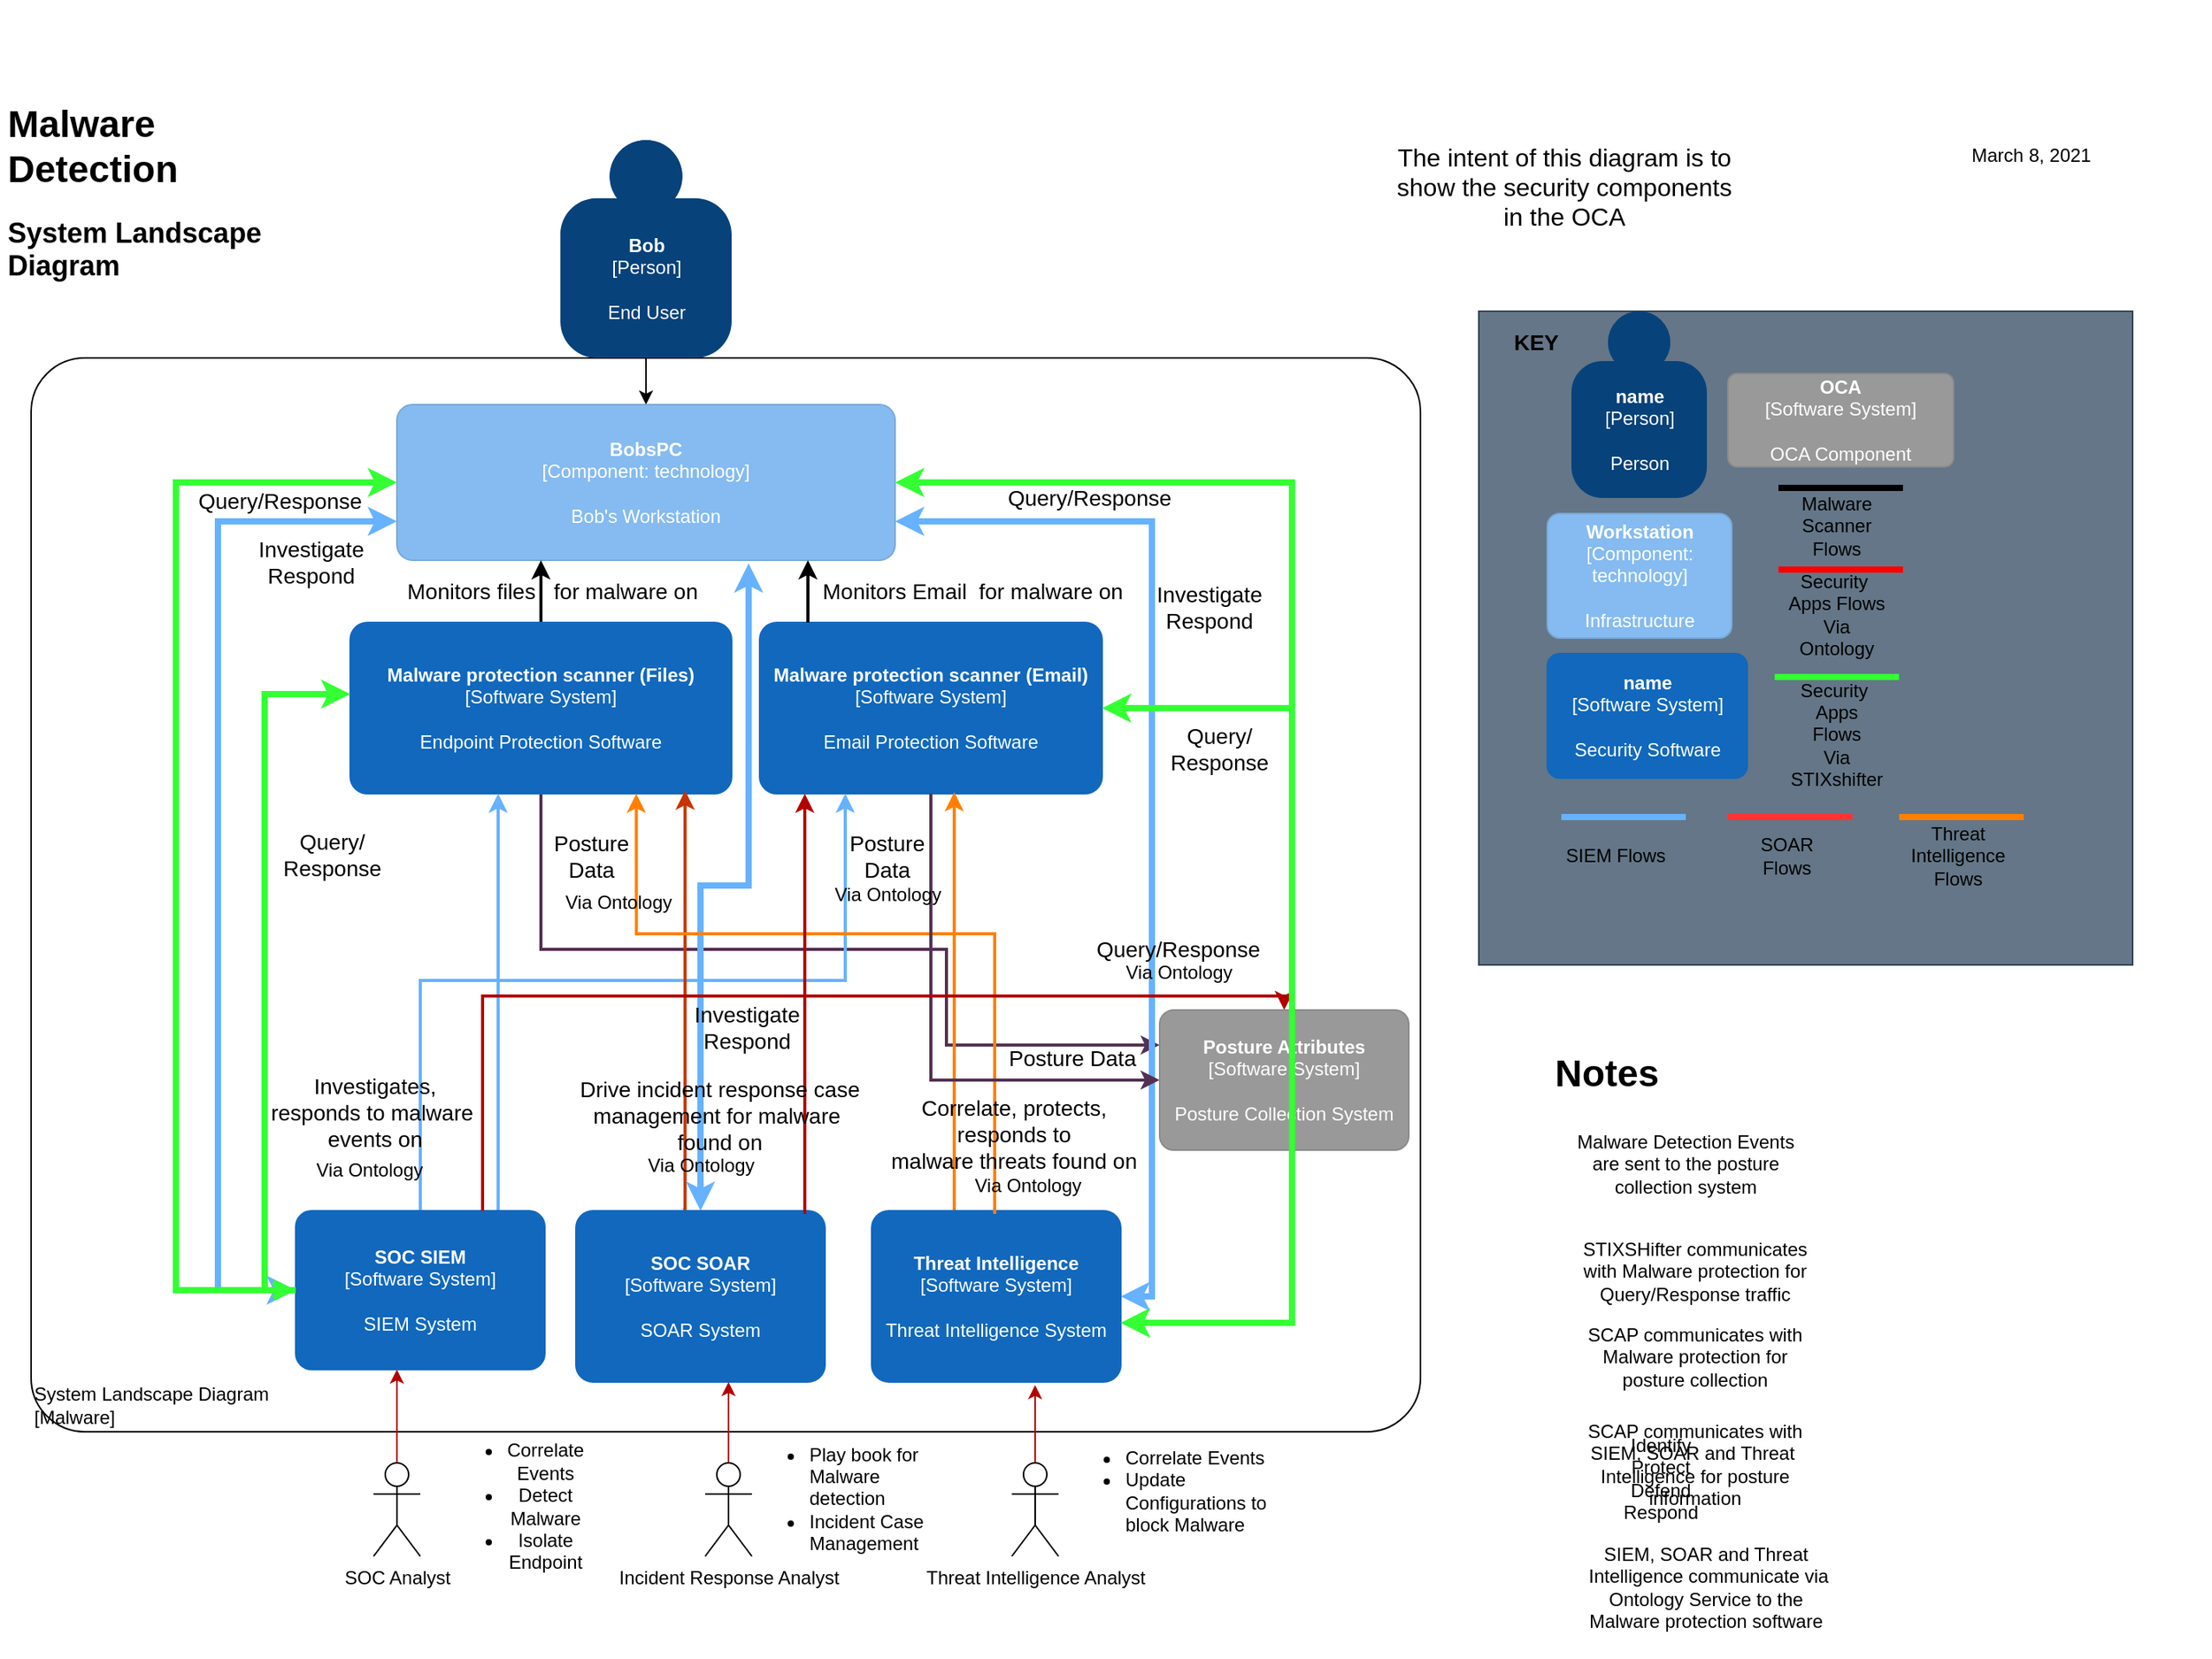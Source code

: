 <mxfile version="14.3.2" type="device"><diagram name="Page-1" id="90a13364-a465-7bf4-72fc-28e22215d7a0"><mxGraphModel dx="1138" dy="607" grid="1" gridSize="10" guides="1" tooltips="1" connect="1" arrows="1" fold="1" page="1" pageScale="1.5" pageWidth="1169" pageHeight="826" background="#ffffff" math="0" shadow="0"><root><mxCell id="0" style=";html=1;"/><mxCell id="1" style=";html=1;" parent="0"/><object placeholders="1" c4Name="System Landscape Diagram" c4Type="ExecutionEnvironment" c4Application="Malware" label="&lt;div style=&quot;text-align: left&quot;&gt;%c4Name%&lt;/div&gt;&lt;div style=&quot;text-align: left&quot;&gt;[%c4Application%]&lt;/div&gt;" id="g7gHun6kYug9L3gwXGvY-94"><mxCell style="rounded=1;whiteSpace=wrap;html=1;labelBackgroundColor=none;fillColor=#ffffff;fontColor=#000000;align=left;arcSize=5;strokeColor=#000000;verticalAlign=bottom;metaEdit=1;metaData={&quot;c4Type&quot;:{&quot;editable&quot;:false}};points=[[0.25,0,0],[0.5,0,0],[0.75,0,0],[1,0.25,0],[1,0.5,0],[1,0.75,0],[0.75,1,0],[0.5,1,0],[0.25,1,0],[0,0.75,0],[0,0.5,0],[0,0.25,0]];" parent="1" vertex="1"><mxGeometry x="140" y="420" width="892.5" height="690" as="geometry"/></mxCell></object><mxCell id="g7gHun6kYug9L3gwXGvY-81" value="" style="whiteSpace=wrap;html=1;aspect=fixed;fontSize=14;align=left;fillColor=#647687;strokeColor=#314354;fontColor=#ffffff;" parent="1" vertex="1"><mxGeometry x="1070" y="390" width="420" height="420" as="geometry"/></mxCell><mxCell id="1KHpHJtyTIQriAGGrLbv-12" value="" style="edgeStyle=orthogonalEdgeStyle;rounded=0;orthogonalLoop=1;jettySize=auto;html=1;" parent="1" source="g7gHun6kYug9L3gwXGvY-1" target="g7gHun6kYug9L3gwXGvY-2" edge="1"><mxGeometry relative="1" as="geometry"/></mxCell><object placeholders="1" c4Name="Bob" c4Type="Person" c4Description="End User" label="&lt;b&gt;%c4Name%&lt;/b&gt;&lt;div&gt;[%c4Type%]&lt;/div&gt;&lt;br&gt;&lt;div&gt;%c4Description%&lt;/div&gt;" id="g7gHun6kYug9L3gwXGvY-1"><mxCell style="html=1;dashed=0;whitespace=wrap;fillColor=#08427b;strokeColor=none;fontColor=#ffffff;shape=mxgraph.c4.person;align=center;metaEdit=1;points=[[0.5,0,0],[1,0.5,0],[1,0.75,0],[0.75,1,0],[0.5,1,0],[0.25,1,0],[0,0.75,0],[0,0.5,0]];metaData={&quot;c4Type&quot;:{&quot;editable&quot;:false}};" parent="1" vertex="1"><mxGeometry x="480" y="280" width="110.0" height="140" as="geometry"/></mxCell></object><object placeholders="1" c4Name="BobsPC" c4Type="Component" c4Technology="technology" c4Description="Bob's Workstation  " label="&lt;b&gt;%c4Name%&lt;/b&gt;&lt;div&gt;[%c4Type%: %c4Technology%]&lt;/div&gt;&lt;br&gt;&lt;div&gt;%c4Description%&lt;/div&gt;" id="g7gHun6kYug9L3gwXGvY-2"><mxCell style="rounded=1;whiteSpace=wrap;html=1;labelBackgroundColor=none;fillColor=#85BBF0;fontColor=#ffffff;align=center;arcSize=10;strokeColor=#78A8D8;metaEdit=1;metaData={&quot;c4Type&quot;:{&quot;editable&quot;:false}};points=[[0.25,0,0],[0.5,0,0],[0.75,0,0],[1,0.25,0],[1,0.5,0],[1,0.75,0],[0.75,1,0],[0.5,1,0],[0.25,1,0],[0,0.75,0],[0,0.5,0],[0,0.25,0]];" parent="1" vertex="1"><mxGeometry x="375" y="450" width="320" height="100" as="geometry"/></mxCell></object><mxCell id="g7gHun6kYug9L3gwXGvY-87" value="" style="edgeStyle=orthogonalEdgeStyle;rounded=0;orthogonalLoop=1;jettySize=auto;html=1;startArrow=none;startFill=0;strokeWidth=2;fontSize=14;" parent="1" source="g7gHun6kYug9L3gwXGvY-5" target="g7gHun6kYug9L3gwXGvY-2" edge="1"><mxGeometry relative="1" as="geometry"><Array as="points"><mxPoint x="420" y="590"/><mxPoint x="420" y="590"/></Array></mxGeometry></mxCell><mxCell id="g7gHun6kYug9L3gwXGvY-146" style="edgeStyle=orthogonalEdgeStyle;rounded=0;orthogonalLoop=1;jettySize=auto;html=1;entryX=0;entryY=0.25;entryDx=0;entryDy=0;entryPerimeter=0;startArrow=none;startFill=0;strokeWidth=2;fontSize=16;fillColor=#6d8764;strokeColor=#543154;" parent="1" source="g7gHun6kYug9L3gwXGvY-5" target="g7gHun6kYug9L3gwXGvY-152" edge="1"><mxGeometry relative="1" as="geometry"><mxPoint x="467.82" y="758.98" as="targetPoint"/><Array as="points"><mxPoint x="468" y="800"/><mxPoint x="728" y="800"/><mxPoint x="728" y="862"/></Array></mxGeometry></mxCell><object placeholders="1" c4Name="Malware protection scanner (Files)" c4Type="Software System" c4Description="Endpoint Protection Software " label="&lt;b&gt;%c4Name%&lt;/b&gt;&lt;div&gt;[%c4Type%]&lt;/div&gt;&lt;br&gt;&lt;div&gt;%c4Description%&lt;/div&gt;" id="g7gHun6kYug9L3gwXGvY-5"><mxCell style="rounded=1;whiteSpace=wrap;html=1;labelBackgroundColor=none;fillColor=#1168BD;fontColor=#ffffff;align=center;arcSize=10;strokeColor=#1168BD;metaEdit=1;metaData={&quot;c4Type&quot;:{&quot;editable&quot;:false}};points=[[0.25,0,0],[0.5,0,0],[0.75,0,0],[1,0.25,0],[1,0.5,0],[1,0.75,0],[0.75,1,0],[0.5,1,0],[0.25,1,0],[0,0.75,0],[0,0.5,0],[0,0.25,0]];" parent="1" vertex="1"><mxGeometry x="345" y="590" width="245" height="110" as="geometry"/></mxCell></object><object placeholders="1" c4Name="Malware protection scanner (Email)" c4Type="Software System" c4Description="Email Protection Software " label="&lt;b&gt;%c4Name%&lt;/b&gt;&lt;div&gt;[%c4Type%]&lt;/div&gt;&lt;br&gt;&lt;div&gt;%c4Description%&lt;/div&gt;" id="g7gHun6kYug9L3gwXGvY-6"><mxCell style="rounded=1;whiteSpace=wrap;html=1;labelBackgroundColor=none;fillColor=#1168BD;fontColor=#ffffff;align=center;arcSize=10;strokeColor=#1168BD;metaEdit=1;metaData={&quot;c4Type&quot;:{&quot;editable&quot;:false}};points=[[0.25,0,0],[0.5,0,0],[0.75,0,0],[1,0.25,0],[1,0.5,0],[1,0.75,0],[0.75,1,0],[0.5,1,0],[0.25,1,0],[0,0.75,0],[0,0.5,0],[0,0.25,0]];" parent="1" vertex="1"><mxGeometry x="608" y="590" width="220" height="110" as="geometry"/></mxCell></object><mxCell id="g7gHun6kYug9L3gwXGvY-33" value="&lt;h1&gt;Malware Detection &amp;nbsp;&lt;/h1&gt;&lt;div&gt;&lt;font style=&quot;font-size: 18px&quot;&gt;&lt;b&gt;System Landscape Diagram&lt;/b&gt;&lt;/font&gt;&lt;/div&gt;" style="text;html=1;strokeColor=none;fillColor=none;spacing=5;spacingTop=-20;whiteSpace=wrap;overflow=hidden;rounded=0;" parent="1" vertex="1"><mxGeometry x="120" y="250" width="200" height="140" as="geometry"/></mxCell><mxCell id="g7gHun6kYug9L3gwXGvY-148" style="edgeStyle=orthogonalEdgeStyle;rounded=0;orthogonalLoop=1;jettySize=auto;html=1;startArrow=none;startFill=0;strokeWidth=2;fontSize=16;fillColor=#fa6800;strokeColor=#66B2FF;" parent="1" edge="1"><mxGeometry relative="1" as="geometry"><Array as="points"/><mxPoint x="440" y="700" as="targetPoint"/><mxPoint x="440" y="970" as="sourcePoint"/></mxGeometry></mxCell><mxCell id="1KHpHJtyTIQriAGGrLbv-35" style="edgeStyle=orthogonalEdgeStyle;rounded=0;orthogonalLoop=1;jettySize=auto;html=1;exitX=0.5;exitY=0;exitDx=0;exitDy=0;exitPerimeter=0;entryX=0.25;entryY=1;entryDx=0;entryDy=0;entryPerimeter=0;strokeWidth=2;fillColor=#e51400;strokeColor=#66B2FF;" parent="1" source="g7gHun6kYug9L3gwXGvY-35" target="g7gHun6kYug9L3gwXGvY-6" edge="1"><mxGeometry relative="1" as="geometry"><Array as="points"><mxPoint x="390" y="820"/><mxPoint x="663" y="820"/></Array></mxGeometry></mxCell><mxCell id="55VbiCEMvGMI-h-ybovB-15" style="edgeStyle=orthogonalEdgeStyle;rounded=0;orthogonalLoop=1;jettySize=auto;html=1;entryX=0;entryY=0.75;entryDx=0;entryDy=0;entryPerimeter=0;startArrow=classic;startFill=1;strokeWidth=4;strokeColor=#66B2FF;" edge="1" parent="1" source="g7gHun6kYug9L3gwXGvY-35" target="g7gHun6kYug9L3gwXGvY-2"><mxGeometry relative="1" as="geometry"><Array as="points"><mxPoint x="260" y="1019"/><mxPoint x="260" y="525"/></Array></mxGeometry></mxCell><object placeholders="1" c4Name="SOC SIEM" c4Type="Software System" c4Description="SIEM System" label="&lt;b&gt;%c4Name%&lt;/b&gt;&lt;div&gt;[%c4Type%]&lt;/div&gt;&lt;br&gt;&lt;div&gt;%c4Description%&lt;/div&gt;" id="g7gHun6kYug9L3gwXGvY-35"><mxCell style="rounded=1;whiteSpace=wrap;html=1;labelBackgroundColor=none;fillColor=#1168BD;fontColor=#ffffff;align=center;arcSize=10;strokeColor=#1168BD;metaEdit=1;metaData={&quot;c4Type&quot;:{&quot;editable&quot;:false}};points=[[0.25,0,0],[0.5,0,0],[0.75,0,0],[1,0.25,0],[1,0.5,0],[1,0.75,0],[0.75,1,0],[0.5,1,0],[0.25,1,0],[0,0.75,0],[0,0.5,0],[0,0.25,0]];" parent="1" vertex="1"><mxGeometry x="310" y="968" width="160" height="102" as="geometry"/></mxCell></object><mxCell id="g7gHun6kYug9L3gwXGvY-151" style="edgeStyle=orthogonalEdgeStyle;rounded=0;orthogonalLoop=1;jettySize=auto;html=1;exitX=0.431;exitY=-0.009;exitDx=0;exitDy=0;exitPerimeter=0;entryX=0.878;entryY=0.982;entryDx=0;entryDy=0;entryPerimeter=0;startArrow=none;startFill=0;strokeWidth=2;fontSize=16;fillColor=#fa6800;strokeColor=#C73500;" parent="1" source="g7gHun6kYug9L3gwXGvY-36" target="g7gHun6kYug9L3gwXGvY-5" edge="1"><mxGeometry relative="1" as="geometry"><mxPoint x="570" y="974" as="sourcePoint"/><mxPoint x="569.09" y="828" as="targetPoint"/><Array as="points"><mxPoint x="560" y="967"/></Array></mxGeometry></mxCell><mxCell id="55VbiCEMvGMI-h-ybovB-17" style="edgeStyle=orthogonalEdgeStyle;rounded=0;orthogonalLoop=1;jettySize=auto;html=1;entryX=0.706;entryY=1.02;entryDx=0;entryDy=0;entryPerimeter=0;startArrow=classic;startFill=1;strokeColor=#66B2FF;strokeWidth=4;" edge="1" parent="1" source="g7gHun6kYug9L3gwXGvY-36" target="g7gHun6kYug9L3gwXGvY-2"><mxGeometry relative="1" as="geometry"/></mxCell><object placeholders="1" c4Name="SOC SOAR" c4Type="Software System" c4Description="SOAR System" label="&lt;b&gt;%c4Name%&lt;/b&gt;&lt;div&gt;[%c4Type%]&lt;/div&gt;&lt;br&gt;&lt;div&gt;%c4Description%&lt;/div&gt;" id="g7gHun6kYug9L3gwXGvY-36"><mxCell style="rounded=1;whiteSpace=wrap;html=1;labelBackgroundColor=none;fillColor=#1168BD;fontColor=#ffffff;align=center;arcSize=10;strokeColor=#1168BD;metaEdit=1;metaData={&quot;c4Type&quot;:{&quot;editable&quot;:false}};points=[[0.25,0,0],[0.5,0,0],[0.75,0,0],[1,0.25,0],[1,0.5,0],[1,0.75,0],[0.75,1,0],[0.5,1,0],[0.25,1,0],[0,0.75,0],[0,0.5,0],[0,0.25,0]];" parent="1" vertex="1"><mxGeometry x="490" y="968" width="160" height="110.0" as="geometry"/></mxCell></object><mxCell id="g7gHun6kYug9L3gwXGvY-149" style="edgeStyle=orthogonalEdgeStyle;rounded=0;orthogonalLoop=1;jettySize=auto;html=1;startArrow=none;startFill=0;strokeWidth=2;fontSize=16;fillColor=#fa6800;exitX=0.338;exitY=0.009;exitDx=0;exitDy=0;exitPerimeter=0;strokeColor=#FF8000;" parent="1" source="g7gHun6kYug9L3gwXGvY-37" edge="1"><mxGeometry relative="1" as="geometry"><mxPoint x="733" y="962" as="sourcePoint"/><mxPoint x="733" y="699" as="targetPoint"/><Array as="points"><mxPoint x="733" y="969"/></Array></mxGeometry></mxCell><mxCell id="55VbiCEMvGMI-h-ybovB-20" style="edgeStyle=orthogonalEdgeStyle;rounded=0;orthogonalLoop=1;jettySize=auto;html=1;entryX=1;entryY=0.75;entryDx=0;entryDy=0;entryPerimeter=0;startArrow=classic;startFill=1;strokeColor=#66B2FF;strokeWidth=4;" edge="1" parent="1" source="g7gHun6kYug9L3gwXGvY-37" target="g7gHun6kYug9L3gwXGvY-2"><mxGeometry relative="1" as="geometry"><Array as="points"><mxPoint x="860" y="1023"/><mxPoint x="860" y="525"/></Array></mxGeometry></mxCell><object placeholders="1" c4Name="Threat Intelligence" c4Type="Software System" c4Description="Threat Intelligence System" label="&lt;b&gt;%c4Name%&lt;/b&gt;&lt;div&gt;[%c4Type%]&lt;/div&gt;&lt;br&gt;&lt;div&gt;%c4Description%&lt;/div&gt;" id="g7gHun6kYug9L3gwXGvY-37"><mxCell style="rounded=1;whiteSpace=wrap;html=1;labelBackgroundColor=none;fillColor=#1168BD;fontColor=#ffffff;align=center;arcSize=10;strokeColor=#1168BD;metaEdit=1;metaData={&quot;c4Type&quot;:{&quot;editable&quot;:false}};points=[[0.25,0,0],[0.5,0,0],[0.75,0,0],[1,0.25,0],[1,0.5,0],[1,0.75,0],[0.75,1,0],[0.5,1,0],[0.25,1,0],[0,0.75,0],[0,0.5,0],[0,0.25,0]];" parent="1" vertex="1"><mxGeometry x="680" y="968" width="160" height="110.0" as="geometry"/></mxCell></object><mxCell id="g7gHun6kYug9L3gwXGvY-38" value="&lt;font style=&quot;font-size: 16px;&quot;&gt;The intent of this diagram is to show the security components in the OCA&lt;/font&gt;" style="text;html=1;strokeColor=none;fillColor=none;align=center;verticalAlign=middle;whiteSpace=wrap;rounded=0;fontSize=16;" parent="1" vertex="1"><mxGeometry x="1010" y="190" width="230" height="240" as="geometry"/></mxCell><mxCell id="g7gHun6kYug9L3gwXGvY-52" value="Malware Detection Events are sent to the posture collection system" style="text;html=1;strokeColor=none;fillColor=none;align=center;verticalAlign=middle;whiteSpace=wrap;rounded=0;" parent="1" vertex="1"><mxGeometry x="1123" y="893" width="160" height="90" as="geometry"/></mxCell><mxCell id="1KHpHJtyTIQriAGGrLbv-20" style="edgeStyle=orthogonalEdgeStyle;rounded=0;orthogonalLoop=1;jettySize=auto;html=1;entryX=0.406;entryY=1;entryDx=0;entryDy=0;entryPerimeter=0;fillColor=#e51400;strokeColor=#B20000;" parent="1" source="g7gHun6kYug9L3gwXGvY-54" target="g7gHun6kYug9L3gwXGvY-35" edge="1"><mxGeometry relative="1" as="geometry"/></mxCell><mxCell id="g7gHun6kYug9L3gwXGvY-54" value="SOC Analyst" style="shape=umlActor;verticalLabelPosition=bottom;verticalAlign=top;html=1;outlineConnect=0;" parent="1" vertex="1"><mxGeometry x="360" y="1130" width="30" height="60" as="geometry"/></mxCell><mxCell id="1KHpHJtyTIQriAGGrLbv-19" style="edgeStyle=orthogonalEdgeStyle;rounded=0;orthogonalLoop=1;jettySize=auto;html=1;exitX=0.5;exitY=0;exitDx=0;exitDy=0;exitPerimeter=0;fillColor=#e51400;strokeColor=#B20000;" parent="1" source="g7gHun6kYug9L3gwXGvY-55" target="g7gHun6kYug9L3gwXGvY-36" edge="1"><mxGeometry relative="1" as="geometry"><Array as="points"><mxPoint x="588" y="1080"/><mxPoint x="588" y="1080"/></Array></mxGeometry></mxCell><mxCell id="g7gHun6kYug9L3gwXGvY-55" value="Incident Response Analyst" style="shape=umlActor;verticalLabelPosition=bottom;verticalAlign=top;html=1;outlineConnect=0;" parent="1" vertex="1"><mxGeometry x="573" y="1130" width="30" height="60" as="geometry"/></mxCell><mxCell id="1KHpHJtyTIQriAGGrLbv-22" style="edgeStyle=orthogonalEdgeStyle;rounded=0;orthogonalLoop=1;jettySize=auto;html=1;entryX=0.656;entryY=1.018;entryDx=0;entryDy=0;entryPerimeter=0;fillColor=#e51400;strokeColor=#B20000;" parent="1" source="g7gHun6kYug9L3gwXGvY-56" target="g7gHun6kYug9L3gwXGvY-37" edge="1"><mxGeometry relative="1" as="geometry"/></mxCell><mxCell id="g7gHun6kYug9L3gwXGvY-56" value="Threat Intelligence Analyst" style="shape=umlActor;verticalLabelPosition=bottom;verticalAlign=top;html=1;outlineConnect=0;" parent="1" vertex="1"><mxGeometry x="770" y="1130" width="30" height="60" as="geometry"/></mxCell><mxCell id="g7gHun6kYug9L3gwXGvY-57" value="Identify&lt;br&gt;Protect&lt;br&gt;Defend&lt;br&gt;Respond" style="text;html=1;strokeColor=none;fillColor=none;align=center;verticalAlign=middle;whiteSpace=wrap;rounded=0;" parent="1" vertex="1"><mxGeometry x="1167" y="1125" width="40" height="30" as="geometry"/></mxCell><mxCell id="g7gHun6kYug9L3gwXGvY-65" value="SIEM, SOAR and Threat &amp;nbsp;Intelligence communicate via Ontology Service to the Malware protection software" style="text;html=1;strokeColor=none;fillColor=none;align=center;verticalAlign=middle;whiteSpace=wrap;rounded=0;" parent="1" vertex="1"><mxGeometry x="1136" y="1165" width="160" height="90" as="geometry"/></mxCell><mxCell id="g7gHun6kYug9L3gwXGvY-67" value="&lt;ul&gt;&lt;li&gt;Correlate Events&lt;br&gt;&lt;/li&gt;&lt;li&gt;Detect Malware&lt;br&gt;&lt;/li&gt;&lt;li&gt;Isolate Endpoint&lt;br&gt;&lt;/li&gt;&lt;/ul&gt;" style="text;html=1;strokeColor=none;fillColor=none;align=center;verticalAlign=middle;whiteSpace=wrap;rounded=0;" parent="1" vertex="1"><mxGeometry x="431" y="1125" width="39" height="65" as="geometry"/></mxCell><mxCell id="g7gHun6kYug9L3gwXGvY-68" value="&lt;ul&gt;&lt;li&gt;Play book for Malware detection&lt;/li&gt;&lt;li&gt;Incident Case Management&lt;/li&gt;&lt;/ul&gt;" style="text;html=1;strokeColor=none;fillColor=none;align=left;verticalAlign=middle;whiteSpace=wrap;rounded=0;" parent="1" vertex="1"><mxGeometry x="598" y="1120" width="120" height="65" as="geometry"/></mxCell><mxCell id="g7gHun6kYug9L3gwXGvY-71" value="&lt;ul&gt;&lt;li&gt;Correlate Events&lt;/li&gt;&lt;li&gt;Update Configurations to block Malware&lt;/li&gt;&lt;/ul&gt;" style="text;html=1;strokeColor=none;fillColor=none;align=left;verticalAlign=middle;whiteSpace=wrap;rounded=0;" parent="1" vertex="1"><mxGeometry x="801" y="1110" width="138" height="75" as="geometry"/></mxCell><object placeholders="1" c4Name="name" c4Type="Person" c4Description="Person" label="&lt;b&gt;%c4Name%&lt;/b&gt;&lt;div&gt;[%c4Type%]&lt;/div&gt;&lt;br&gt;&lt;div&gt;%c4Description%&lt;/div&gt;" id="g7gHun6kYug9L3gwXGvY-76"><mxCell style="html=1;dashed=0;whitespace=wrap;fillColor=#08427b;strokeColor=none;fontColor=#ffffff;shape=mxgraph.c4.person;align=center;metaEdit=1;points=[[0.5,0,0],[1,0.5,0],[1,0.75,0],[0.75,1,0],[0.5,1,0],[0.25,1,0],[0,0.75,0],[0,0.5,0]];metaData={&quot;c4Type&quot;:{&quot;editable&quot;:false}};" parent="1" vertex="1"><mxGeometry x="1129.5" y="390" width="87" height="120" as="geometry"/></mxCell></object><object placeholders="1" c4Name="Workstation" c4Type="Component" c4Technology="technology" c4Description="Infrastructure" label="&lt;b&gt;%c4Name%&lt;/b&gt;&lt;div&gt;[%c4Type%: %c4Technology%]&lt;/div&gt;&lt;br&gt;&lt;div&gt;%c4Description%&lt;/div&gt;" id="g7gHun6kYug9L3gwXGvY-77"><mxCell style="rounded=1;whiteSpace=wrap;html=1;labelBackgroundColor=none;fillColor=#85BBF0;fontColor=#ffffff;align=center;arcSize=10;strokeColor=#78A8D8;metaEdit=1;metaData={&quot;c4Type&quot;:{&quot;editable&quot;:false}};points=[[0.25,0,0],[0.5,0,0],[0.75,0,0],[1,0.25,0],[1,0.5,0],[1,0.75,0],[0.75,1,0],[0.5,1,0],[0.25,1,0],[0,0.75,0],[0,0.5,0],[0,0.25,0]];" parent="1" vertex="1"><mxGeometry x="1114" y="520" width="118.5" height="80" as="geometry"/></mxCell></object><object placeholders="1" c4Name="name" c4Type="Software System" c4Description="Security Software " label="&lt;b&gt;%c4Name%&lt;/b&gt;&lt;div&gt;[%c4Type%]&lt;/div&gt;&lt;br&gt;&lt;div&gt;%c4Description%&lt;/div&gt;" id="g7gHun6kYug9L3gwXGvY-78"><mxCell style="rounded=1;whiteSpace=wrap;html=1;labelBackgroundColor=none;fillColor=#1168BD;fontColor=#ffffff;align=center;arcSize=10;strokeColor=#1168BD;metaEdit=1;metaData={&quot;c4Type&quot;:{&quot;editable&quot;:false}};points=[[0.25,0,0],[0.5,0,0],[0.75,0,0],[1,0.25,0],[1,0.5,0],[1,0.75,0],[0.75,1,0],[0.5,1,0],[0.25,1,0],[0,0.75,0],[0,0.5,0],[0,0.25,0]];" parent="1" vertex="1"><mxGeometry x="1114" y="610" width="128.5" height="80" as="geometry"/></mxCell></object><mxCell id="g7gHun6kYug9L3gwXGvY-79" value="KEY" style="text;html=1;strokeColor=none;fillColor=none;align=center;verticalAlign=middle;whiteSpace=wrap;rounded=0;fontStyle=1;fontSize=14;" parent="1" vertex="1"><mxGeometry x="1087" y="400" width="40" height="20" as="geometry"/></mxCell><mxCell id="g7gHun6kYug9L3gwXGvY-90" value="Monitors&amp;nbsp;files &amp;nbsp; for malware&amp;nbsp;on" style="text;html=1;strokeColor=none;fillColor=none;align=center;verticalAlign=middle;whiteSpace=wrap;rounded=0;fontSize=14;" parent="1" vertex="1"><mxGeometry x="370" y="560" width="210" height="20" as="geometry"/></mxCell><mxCell id="g7gHun6kYug9L3gwXGvY-93" value="Monitors&amp;nbsp;Email &amp;nbsp;for malware&amp;nbsp;on" style="text;html=1;strokeColor=none;fillColor=none;align=center;verticalAlign=middle;whiteSpace=wrap;rounded=0;fontSize=14;" parent="1" vertex="1"><mxGeometry x="640" y="560" width="210" height="20" as="geometry"/></mxCell><mxCell id="g7gHun6kYug9L3gwXGvY-104" value="Posture&lt;br&gt;Data" style="text;html=1;strokeColor=none;fillColor=none;align=center;verticalAlign=middle;whiteSpace=wrap;rounded=0;fontSize=14;" parent="1" vertex="1"><mxGeometry x="480" y="730" width="40" height="20" as="geometry"/></mxCell><mxCell id="g7gHun6kYug9L3gwXGvY-124" value="Investigates,&lt;br&gt;responds&amp;nbsp;to malware&amp;nbsp;&lt;br&gt;events on" style="text;html=1;strokeColor=none;fillColor=none;align=center;verticalAlign=middle;whiteSpace=wrap;rounded=0;fontSize=14;" parent="1" vertex="1"><mxGeometry x="291" y="895" width="140" height="20" as="geometry"/></mxCell><mxCell id="1KHpHJtyTIQriAGGrLbv-38" style="edgeStyle=orthogonalEdgeStyle;rounded=0;orthogonalLoop=1;jettySize=auto;html=1;entryX=0.75;entryY=1;entryDx=0;entryDy=0;entryPerimeter=0;strokeWidth=2;fillColor=#e51400;strokeColor=#FF8000;" parent="1" target="g7gHun6kYug9L3gwXGvY-5" edge="1"><mxGeometry relative="1" as="geometry"><Array as="points"><mxPoint x="759" y="970"/><mxPoint x="759" y="790"/><mxPoint x="529" y="790"/></Array><mxPoint x="759" y="970" as="sourcePoint"/></mxGeometry></mxCell><mxCell id="g7gHun6kYug9L3gwXGvY-126" value="Correlate, protects,&lt;br&gt;responds&amp;nbsp;to malware&amp;nbsp;threats&amp;nbsp;found&amp;nbsp;on" style="text;html=1;strokeColor=none;fillColor=none;align=center;verticalAlign=middle;whiteSpace=wrap;rounded=0;fontSize=14;" parent="1" vertex="1"><mxGeometry x="680" y="908" width="183" height="21" as="geometry"/></mxCell><mxCell id="1KHpHJtyTIQriAGGrLbv-39" style="edgeStyle=orthogonalEdgeStyle;rounded=0;orthogonalLoop=1;jettySize=auto;html=1;strokeWidth=2;fillColor=#e51400;strokeColor=#B20000;" parent="1" edge="1"><mxGeometry relative="1" as="geometry"><mxPoint x="637" y="700" as="targetPoint"/><Array as="points"><mxPoint x="637" y="970"/></Array><mxPoint x="637" y="970" as="sourcePoint"/></mxGeometry></mxCell><mxCell id="g7gHun6kYug9L3gwXGvY-127" value="Drive incident&amp;nbsp;response&amp;nbsp;case management&amp;nbsp;for malware&amp;nbsp;&lt;br&gt;found on" style="text;html=1;strokeColor=none;fillColor=none;align=center;verticalAlign=middle;whiteSpace=wrap;rounded=0;fontSize=14;" parent="1" vertex="1"><mxGeometry x="470" y="897" width="225" height="20" as="geometry"/></mxCell><mxCell id="g7gHun6kYug9L3gwXGvY-155" style="edgeStyle=orthogonalEdgeStyle;rounded=0;orthogonalLoop=1;jettySize=auto;html=1;startArrow=none;startFill=0;strokeWidth=4;fontSize=16;fillColor=#fa6800;exitX=0;exitY=0.5;exitDx=0;exitDy=0;exitPerimeter=0;entryX=0;entryY=0.418;entryDx=0;entryDy=0;entryPerimeter=0;strokeColor=#33FF33;" parent="1" source="g7gHun6kYug9L3gwXGvY-35" target="g7gHun6kYug9L3gwXGvY-5" edge="1"><mxGeometry relative="1" as="geometry"><mxPoint x="385" y="775.5" as="sourcePoint"/><mxPoint x="232.5" y="675" as="targetPoint"/></mxGeometry></mxCell><mxCell id="g7gHun6kYug9L3gwXGvY-157" style="edgeStyle=orthogonalEdgeStyle;rounded=0;orthogonalLoop=1;jettySize=auto;html=1;entryX=1;entryY=0.5;entryDx=0;entryDy=0;entryPerimeter=0;startArrow=classic;startFill=1;strokeWidth=4;fontSize=16;fillColor=#fa6800;strokeColor=#33FF33;" parent="1" source="g7gHun6kYug9L3gwXGvY-37" target="g7gHun6kYug9L3gwXGvY-6" edge="1"><mxGeometry relative="1" as="geometry"><mxPoint x="740" y="776" as="sourcePoint"/><mxPoint x="945" y="675" as="targetPoint"/><Array as="points"><mxPoint x="950" y="1040"/><mxPoint x="950" y="645"/></Array></mxGeometry></mxCell><mxCell id="g7gHun6kYug9L3gwXGvY-162" style="edgeStyle=orthogonalEdgeStyle;rounded=0;orthogonalLoop=1;jettySize=auto;html=1;entryX=0;entryY=0.5;entryDx=0;entryDy=0;entryPerimeter=0;startArrow=none;startFill=0;strokeWidth=2;fontSize=16;fillColor=#6d8764;exitX=0.5;exitY=1;exitDx=0;exitDy=0;exitPerimeter=0;strokeColor=#543154;" parent="1" source="g7gHun6kYug9L3gwXGvY-6" target="g7gHun6kYug9L3gwXGvY-152" edge="1"><mxGeometry relative="1" as="geometry"><mxPoint x="765.07" y="827.02" as="sourcePoint"/><Array as="points"><mxPoint x="718" y="884"/></Array></mxGeometry></mxCell><mxCell id="1KHpHJtyTIQriAGGrLbv-28" style="edgeStyle=orthogonalEdgeStyle;rounded=0;orthogonalLoop=1;jettySize=auto;html=1;entryX=0.5;entryY=0;entryDx=0;entryDy=0;entryPerimeter=0;fillColor=#e51400;strokeColor=#B20000;strokeWidth=2;exitX=0.75;exitY=0;exitDx=0;exitDy=0;exitPerimeter=0;" parent="1" target="g7gHun6kYug9L3gwXGvY-152" edge="1" source="g7gHun6kYug9L3gwXGvY-35"><mxGeometry relative="1" as="geometry"><mxPoint x="750" y="830" as="sourcePoint"/><Array as="points"><mxPoint x="430" y="830"/><mxPoint x="945" y="830"/></Array></mxGeometry></mxCell><mxCell id="g7gHun6kYug9L3gwXGvY-134" value="Posture&lt;br&gt;Data" style="text;html=1;strokeColor=none;fillColor=none;align=center;verticalAlign=middle;whiteSpace=wrap;rounded=0;fontSize=14;" parent="1" vertex="1"><mxGeometry x="670" y="730" width="40" height="20" as="geometry"/></mxCell><mxCell id="g7gHun6kYug9L3gwXGvY-142" value="" style="endArrow=classic;html=1;strokeWidth=2;fontSize=16;entryX=0.825;entryY=1;entryDx=0;entryDy=0;entryPerimeter=0;" parent="1" target="g7gHun6kYug9L3gwXGvY-2" edge="1"><mxGeometry width="50" height="50" relative="1" as="geometry"><mxPoint x="639" y="590" as="sourcePoint"/><mxPoint x="685" y="740" as="targetPoint"/></mxGeometry></mxCell><object placeholders="1" c4Name="Posture Attributes" c4Type="Software System" c4Description="Posture Collection System" label="&lt;b&gt;%c4Name%&lt;/b&gt;&lt;div&gt;[%c4Type%]&lt;/div&gt;&lt;br&gt;&lt;div&gt;%c4Description%&lt;/div&gt;" id="g7gHun6kYug9L3gwXGvY-152"><mxCell style="rounded=1;whiteSpace=wrap;html=1;labelBackgroundColor=none;fillColor=#999999;fontColor=#ffffff;align=center;arcSize=10;strokeColor=#8A8A8A;metaEdit=1;metaData={&quot;c4Type&quot;:{&quot;editable&quot;:false}};points=[[0.25,0,0],[0.5,0,0],[0.75,0,0],[1,0.25,0],[1,0.5,0],[1,0.75,0],[0.75,1,0],[0.5,1,0],[0.25,1,0],[0,0.75,0],[0,0.5,0],[0,0.25,0]];" parent="1" vertex="1"><mxGeometry x="865" y="839" width="160" height="90" as="geometry"/></mxCell></object><mxCell id="1KHpHJtyTIQriAGGrLbv-29" style="edgeStyle=orthogonalEdgeStyle;rounded=0;orthogonalLoop=1;jettySize=auto;html=1;entryX=0;entryY=0.5;entryDx=0;entryDy=0;entryPerimeter=0;strokeWidth=4;fillColor=#e51400;strokeColor=#33FF33;startArrow=open;startFill=0;exitX=0;exitY=0.5;exitDx=0;exitDy=0;exitPerimeter=0;" parent="1" target="g7gHun6kYug9L3gwXGvY-2" edge="1" source="g7gHun6kYug9L3gwXGvY-35"><mxGeometry relative="1" as="geometry"><mxPoint x="300" y="1020" as="sourcePoint"/><Array as="points"><mxPoint x="233" y="1019"/><mxPoint x="233" y="500"/></Array></mxGeometry></mxCell><mxCell id="1KHpHJtyTIQriAGGrLbv-31" style="edgeStyle=orthogonalEdgeStyle;rounded=0;orthogonalLoop=1;jettySize=auto;html=1;entryX=1;entryY=0.5;entryDx=0;entryDy=0;entryPerimeter=0;strokeWidth=4;fillColor=#e51400;strokeColor=#33FF33;startArrow=classic;startFill=1;" parent="1" target="g7gHun6kYug9L3gwXGvY-2" edge="1"><mxGeometry relative="1" as="geometry"><mxPoint x="840" y="1040" as="sourcePoint"/><Array as="points"><mxPoint x="840" y="1040"/><mxPoint x="950" y="1040"/><mxPoint x="950" y="500"/></Array></mxGeometry></mxCell><mxCell id="g7gHun6kYug9L3gwXGvY-163" value="Posture&amp;nbsp;Data" style="text;html=1;strokeColor=none;fillColor=none;align=center;verticalAlign=middle;whiteSpace=wrap;rounded=0;fontSize=14;" parent="1" vertex="1"><mxGeometry x="778" y="860" width="62" height="20" as="geometry"/></mxCell><mxCell id="g7gHun6kYug9L3gwXGvY-165" value="Query/&lt;br&gt;Response" style="text;html=1;strokeColor=none;fillColor=none;align=center;verticalAlign=middle;whiteSpace=wrap;rounded=0;fontSize=14;" parent="1" vertex="1"><mxGeometry x="880" y="652" width="47" height="38" as="geometry"/></mxCell><object placeholders="1" c4Name="OCA " c4Type="Software System" c4Description="OCA Component" label="&lt;b&gt;%c4Name%&lt;/b&gt;&lt;div&gt;[%c4Type%]&lt;/div&gt;&lt;br&gt;&lt;div&gt;%c4Description%&lt;/div&gt;" id="g7gHun6kYug9L3gwXGvY-166"><mxCell style="rounded=1;whiteSpace=wrap;html=1;labelBackgroundColor=none;fillColor=#999999;fontColor=#ffffff;align=center;arcSize=10;strokeColor=#8A8A8A;metaEdit=1;metaData={&quot;c4Type&quot;:{&quot;editable&quot;:false}};points=[[0.25,0,0],[0.5,0,0],[0.75,0,0],[1,0.25,0],[1,0.5,0],[1,0.75,0],[0.75,1,0],[0.5,1,0],[0.25,1,0],[0,0.75,0],[0,0.5,0],[0,0.25,0]];" parent="1" vertex="1"><mxGeometry x="1230" y="430" width="145" height="60" as="geometry"/></mxCell></object><mxCell id="g7gHun6kYug9L3gwXGvY-169" value="STIXSHifter communicates with Malware protection for Query/Response traffic" style="text;html=1;strokeColor=none;fillColor=none;align=center;verticalAlign=middle;whiteSpace=wrap;rounded=0;" parent="1" vertex="1"><mxGeometry x="1129" y="962" width="160" height="90" as="geometry"/></mxCell><mxCell id="g7gHun6kYug9L3gwXGvY-170" value="SCAP communicates with Malware protection for posture collection" style="text;html=1;strokeColor=none;fillColor=none;align=center;verticalAlign=middle;whiteSpace=wrap;rounded=0;" parent="1" vertex="1"><mxGeometry x="1129" y="1017" width="160" height="90" as="geometry"/></mxCell><mxCell id="1KHpHJtyTIQriAGGrLbv-2" value="March 8, 2021" style="text;html=1;strokeColor=none;fillColor=none;align=center;verticalAlign=middle;whiteSpace=wrap;rounded=0;" parent="1" vertex="1"><mxGeometry x="1310" y="280" width="230" height="20" as="geometry"/></mxCell><mxCell id="1KHpHJtyTIQriAGGrLbv-7" value="" style="line;strokeWidth=4;html=1;perimeter=backbonePerimeter;points=[];outlineConnect=0;strokeColor=#FF0000;" parent="1" vertex="1"><mxGeometry x="1262.5" y="551" width="80" height="10" as="geometry"/></mxCell><mxCell id="1KHpHJtyTIQriAGGrLbv-8" value="" style="line;strokeWidth=4;html=1;perimeter=backbonePerimeter;points=[];outlineConnect=0;" parent="1" vertex="1"><mxGeometry x="1262.5" y="498.5" width="80" height="10" as="geometry"/></mxCell><mxCell id="1KHpHJtyTIQriAGGrLbv-9" value="Malware Scanner Flows" style="text;html=1;strokeColor=none;fillColor=none;align=center;verticalAlign=middle;whiteSpace=wrap;rounded=0;" parent="1" vertex="1"><mxGeometry x="1280" y="520" width="40" height="15" as="geometry"/></mxCell><mxCell id="1KHpHJtyTIQriAGGrLbv-10" value="Security&amp;nbsp;&lt;br&gt;Apps Flows&lt;br&gt;Via Ontology" style="text;html=1;strokeColor=none;fillColor=none;align=center;verticalAlign=middle;whiteSpace=wrap;rounded=0;" parent="1" vertex="1"><mxGeometry x="1265" y="575" width="70" height="20" as="geometry"/></mxCell><mxCell id="1KHpHJtyTIQriAGGrLbv-25" value="Query/Response" style="text;html=1;strokeColor=none;fillColor=none;align=center;verticalAlign=middle;whiteSpace=wrap;rounded=0;fontSize=14;" parent="1" vertex="1"><mxGeometry x="857" y="790" width="40" height="20" as="geometry"/></mxCell><mxCell id="1KHpHJtyTIQriAGGrLbv-30" value="Query/Response" style="text;html=1;strokeColor=none;fillColor=none;align=center;verticalAlign=middle;whiteSpace=wrap;rounded=0;fontSize=14;" parent="1" vertex="1"><mxGeometry x="280" y="502" width="40" height="20" as="geometry"/></mxCell><mxCell id="1KHpHJtyTIQriAGGrLbv-32" value="Query/Response" style="text;html=1;strokeColor=none;fillColor=none;align=center;verticalAlign=middle;whiteSpace=wrap;rounded=0;fontSize=14;" parent="1" vertex="1"><mxGeometry x="800" y="500" width="40" height="20" as="geometry"/></mxCell><mxCell id="1KHpHJtyTIQriAGGrLbv-40" value="SCAP communicates with SIEM, SOAR and Threat&amp;nbsp;&lt;br&gt;Intelligence for posture information" style="text;html=1;strokeColor=none;fillColor=none;align=center;verticalAlign=middle;whiteSpace=wrap;rounded=0;" parent="1" vertex="1"><mxGeometry x="1129" y="1086" width="160" height="90" as="geometry"/></mxCell><mxCell id="1KHpHJtyTIQriAGGrLbv-42" value="&lt;h1&gt;Notes&lt;/h1&gt;" style="text;html=1;strokeColor=none;fillColor=none;spacing=5;spacingTop=-20;whiteSpace=wrap;overflow=hidden;rounded=0;" parent="1" vertex="1"><mxGeometry x="1114" y="860" width="190" height="120" as="geometry"/></mxCell><mxCell id="1KHpHJtyTIQriAGGrLbv-43" value="Via Ontology" style="text;html=1;strokeColor=none;fillColor=none;align=center;verticalAlign=middle;whiteSpace=wrap;rounded=0;" parent="1" vertex="1"><mxGeometry x="310" y="932" width="95" height="20" as="geometry"/></mxCell><mxCell id="1KHpHJtyTIQriAGGrLbv-44" value="Via Ontology" style="text;html=1;strokeColor=none;fillColor=none;align=center;verticalAlign=middle;whiteSpace=wrap;rounded=0;" parent="1" vertex="1"><mxGeometry x="522.5" y="929" width="95" height="20" as="geometry"/></mxCell><mxCell id="1KHpHJtyTIQriAGGrLbv-49" value="Via Ontology" style="text;html=1;strokeColor=none;fillColor=none;align=center;verticalAlign=middle;whiteSpace=wrap;rounded=0;" parent="1" vertex="1"><mxGeometry x="733" y="942" width="95" height="20" as="geometry"/></mxCell><mxCell id="1KHpHJtyTIQriAGGrLbv-50" value="Via Ontology" style="text;html=1;strokeColor=none;fillColor=none;align=center;verticalAlign=middle;whiteSpace=wrap;rounded=0;" parent="1" vertex="1"><mxGeometry x="470" y="760" width="95" height="20" as="geometry"/></mxCell><mxCell id="1KHpHJtyTIQriAGGrLbv-51" value="Via Ontology" style="text;html=1;strokeColor=none;fillColor=none;align=center;verticalAlign=middle;whiteSpace=wrap;rounded=0;" parent="1" vertex="1"><mxGeometry x="642.5" y="755" width="95" height="20" as="geometry"/></mxCell><mxCell id="1KHpHJtyTIQriAGGrLbv-53" value="Via Ontology" style="text;html=1;strokeColor=none;fillColor=none;align=center;verticalAlign=middle;whiteSpace=wrap;rounded=0;" parent="1" vertex="1"><mxGeometry x="829.5" y="805" width="95" height="20" as="geometry"/></mxCell><mxCell id="1KHpHJtyTIQriAGGrLbv-54" value="" style="line;strokeWidth=4;html=1;perimeter=backbonePerimeter;points=[];outlineConnect=0;strokeColor=#33FF33;" parent="1" vertex="1"><mxGeometry x="1260" y="620" width="80" height="10" as="geometry"/></mxCell><mxCell id="1KHpHJtyTIQriAGGrLbv-55" value="Security&amp;nbsp;&lt;br&gt;Apps Flows&lt;br&gt;Via STIXshifter" style="text;html=1;strokeColor=none;fillColor=none;align=center;verticalAlign=middle;whiteSpace=wrap;rounded=0;" parent="1" vertex="1"><mxGeometry x="1280" y="652" width="40" height="20" as="geometry"/></mxCell><mxCell id="55VbiCEMvGMI-h-ybovB-6" value="" style="line;strokeWidth=4;html=1;perimeter=backbonePerimeter;points=[];outlineConnect=0;strokeColor=#66B2FF;" vertex="1" parent="1"><mxGeometry x="1123" y="710" width="80" height="10" as="geometry"/></mxCell><mxCell id="55VbiCEMvGMI-h-ybovB-7" value="" style="line;strokeWidth=4;html=1;perimeter=backbonePerimeter;points=[];outlineConnect=0;strokeColor=#FF3333;" vertex="1" parent="1"><mxGeometry x="1230" y="710" width="80" height="10" as="geometry"/></mxCell><mxCell id="55VbiCEMvGMI-h-ybovB-8" value="" style="line;strokeWidth=4;html=1;perimeter=backbonePerimeter;points=[];outlineConnect=0;strokeColor=#FF8000;" vertex="1" parent="1"><mxGeometry x="1340" y="710" width="80" height="10" as="geometry"/></mxCell><mxCell id="55VbiCEMvGMI-h-ybovB-9" value="SIEM Flows" style="text;html=1;strokeColor=none;fillColor=none;align=center;verticalAlign=middle;whiteSpace=wrap;rounded=0;" vertex="1" parent="1"><mxGeometry x="1123" y="740" width="70" as="geometry"/></mxCell><mxCell id="55VbiCEMvGMI-h-ybovB-10" value="SOAR Flows" style="text;html=1;strokeColor=none;fillColor=none;align=center;verticalAlign=middle;whiteSpace=wrap;rounded=0;" vertex="1" parent="1"><mxGeometry x="1232.5" y="730" width="70" height="20" as="geometry"/></mxCell><mxCell id="55VbiCEMvGMI-h-ybovB-11" value="Threat Intelligence Flows" style="text;html=1;strokeColor=none;fillColor=none;align=center;verticalAlign=middle;whiteSpace=wrap;rounded=0;" vertex="1" parent="1"><mxGeometry x="1342.5" y="730" width="70" height="20" as="geometry"/></mxCell><mxCell id="55VbiCEMvGMI-h-ybovB-16" value="Investigate&lt;br&gt;Respond" style="text;html=1;strokeColor=none;fillColor=none;align=center;verticalAlign=middle;whiteSpace=wrap;rounded=0;fontSize=14;" vertex="1" parent="1"><mxGeometry x="300" y="541" width="40" height="20" as="geometry"/></mxCell><mxCell id="55VbiCEMvGMI-h-ybovB-18" value="Investigate&lt;br&gt;Respond" style="text;html=1;strokeColor=none;fillColor=none;align=center;verticalAlign=middle;whiteSpace=wrap;rounded=0;fontSize=14;" vertex="1" parent="1"><mxGeometry x="580" y="840" width="40" height="20" as="geometry"/></mxCell><mxCell id="55VbiCEMvGMI-h-ybovB-21" value="Investigate&lt;br&gt;Respond" style="text;html=1;strokeColor=none;fillColor=none;align=center;verticalAlign=middle;whiteSpace=wrap;rounded=0;fontSize=14;" vertex="1" parent="1"><mxGeometry x="877" y="570" width="40" height="20" as="geometry"/></mxCell><mxCell id="55VbiCEMvGMI-h-ybovB-22" value="Query/&lt;br&gt;Response" style="text;html=1;strokeColor=none;fillColor=none;align=center;verticalAlign=middle;whiteSpace=wrap;rounded=0;fontSize=14;" vertex="1" parent="1"><mxGeometry x="310" y="720" width="47" height="38" as="geometry"/></mxCell></root></mxGraphModel></diagram></mxfile>